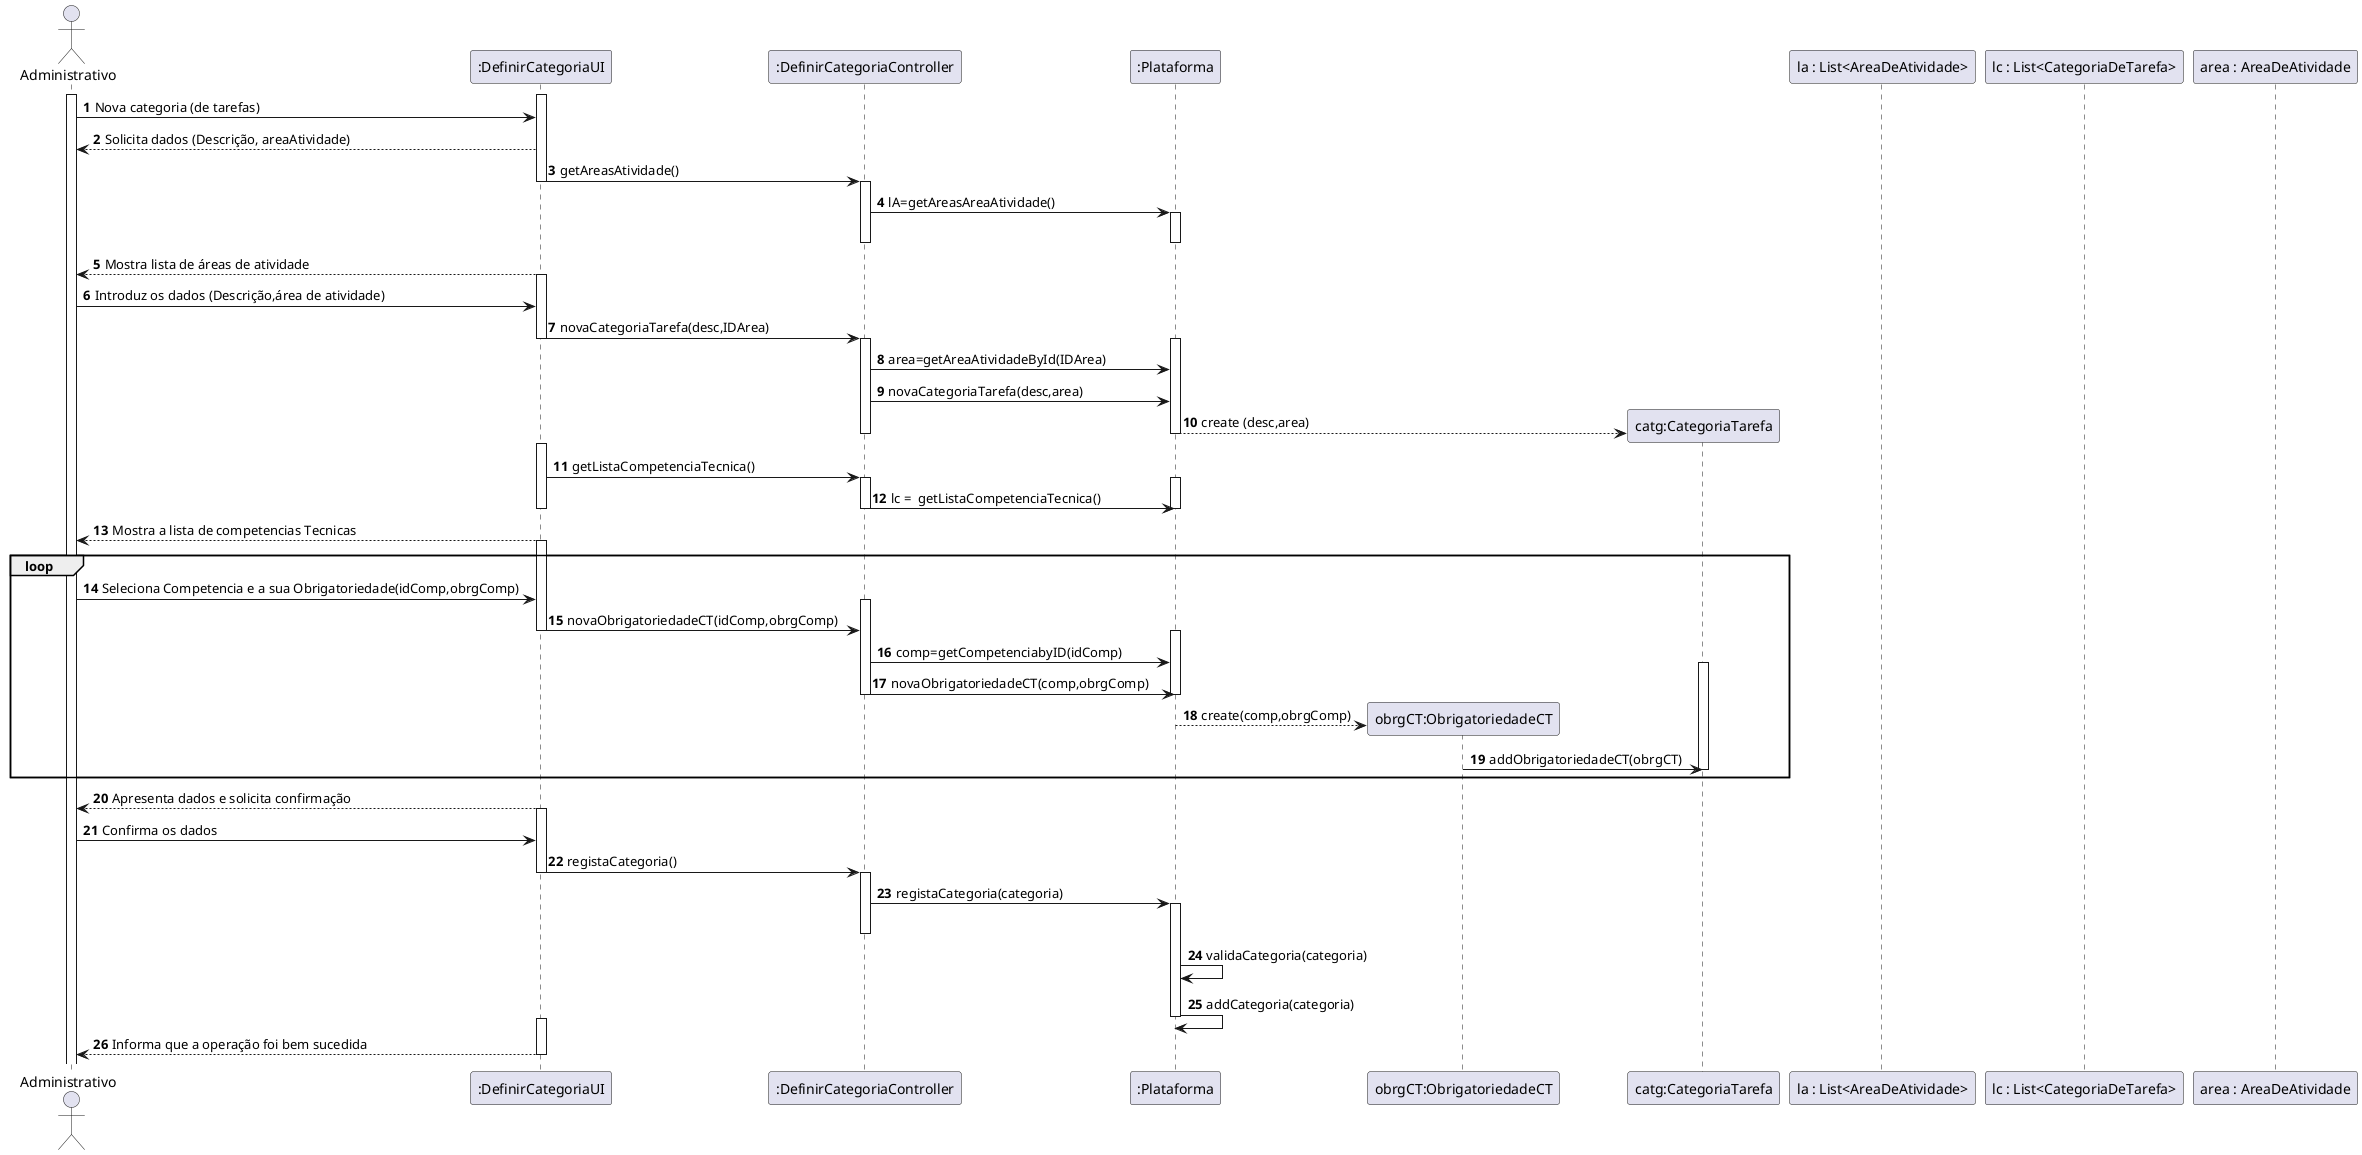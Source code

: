 @startuml
hide methods

autonumber

actor "Administrativo" as CO

participant  ":DefinirCategoriaUI" as DCUI
participant ":DefinirCategoriaController" as Controller

participant  ":Plataforma" as Plataforma
participant   "obrgCT:ObrigatoriedadeCT" as obrg
 





activate CO
activate DCUI
CO -> DCUI :  Nova categoria (de tarefas)

DCUI ---> CO : Solicita dados (Descrição, areaAtividade)
DCUI -> Controller : getAreasAtividade()
deactivate DCUI
activate Controller
Controller -> Plataforma : lA=getAreasAreaAtividade()
activate Plataforma
deactivate Plataforma
deactivate Controller
DCUI ---> CO : Mostra lista de áreas de atividade

activate DCUI
CO -> DCUI : Introduz os dados (Descrição,área de atividade)



DCUI -> Controller : novaCategoriaTarefa(desc,IDArea)


deactivate DCUI

activate Controller

activate Plataforma
Controller -> Plataforma : area=getAreaAtividadeById(IDArea)
Controller -> Plataforma : novaCategoriaTarefa(desc,area)





participant "catg:CategoriaTarefa" as Categoria
create Categoria 
Plataforma ---> Categoria : create (desc,area)
deactivate Plataforma
participant "la : List<AreaDeAtividade>" as x
participant "lc : List<CategoriaDeTarefa>" as d
participant "area : AreaDeAtividade" as a



deactivate Controller 


activate DCUI

DCUI -> Controller :  getListaCompetenciaTecnica()


activate Controller
activate Plataforma
Controller -> Plataforma : lc =  getListaCompetenciaTecnica()
deactivate Plataforma
deactivate Controller
deactivate DCUI
DCUI ---> CO : Mostra a lista de competencias Tecnicas 







loop


activate DCUI



CO -> DCUI : Seleciona Competencia e a sua Obrigatoriedade(idComp,obrgComp)

activate Controller
DCUI -> Controller : novaObrigatoriedadeCT(idComp,obrgComp)

deactivate DCUI

activate Plataforma
Controller -> Plataforma :  comp=getCompetenciabyID(idComp)



activate Categoria






Controller -> Plataforma : novaObrigatoriedadeCT(comp,obrgComp)

deactivate Controller 
deactivate Plataforma
create obrg
Plataforma ---> obrg : create(comp,obrgComp)



 
 obrg -> Categoria : addObrigatoriedadeCT(obrgCT)



deactivate Categoria


end

DCUI ---> CO : Apresenta dados e solicita confirmação  
activate DCUI



CO -> DCUI : Confirma os dados  



DCUI -> Controller : registaCategoria()
deactivate DCUI
activate Controller





Controller -> Plataforma : registaCategoria(categoria)

activate Plataforma
deactivate Controller
Plataforma -> Plataforma :validaCategoria(categoria)
Plataforma -> Plataforma :addCategoria(categoria)
deactivate Plataforma
activate DCUI
DCUI ---> CO : Informa que a operação foi bem sucedida
deactivate DCUI 
@enduml